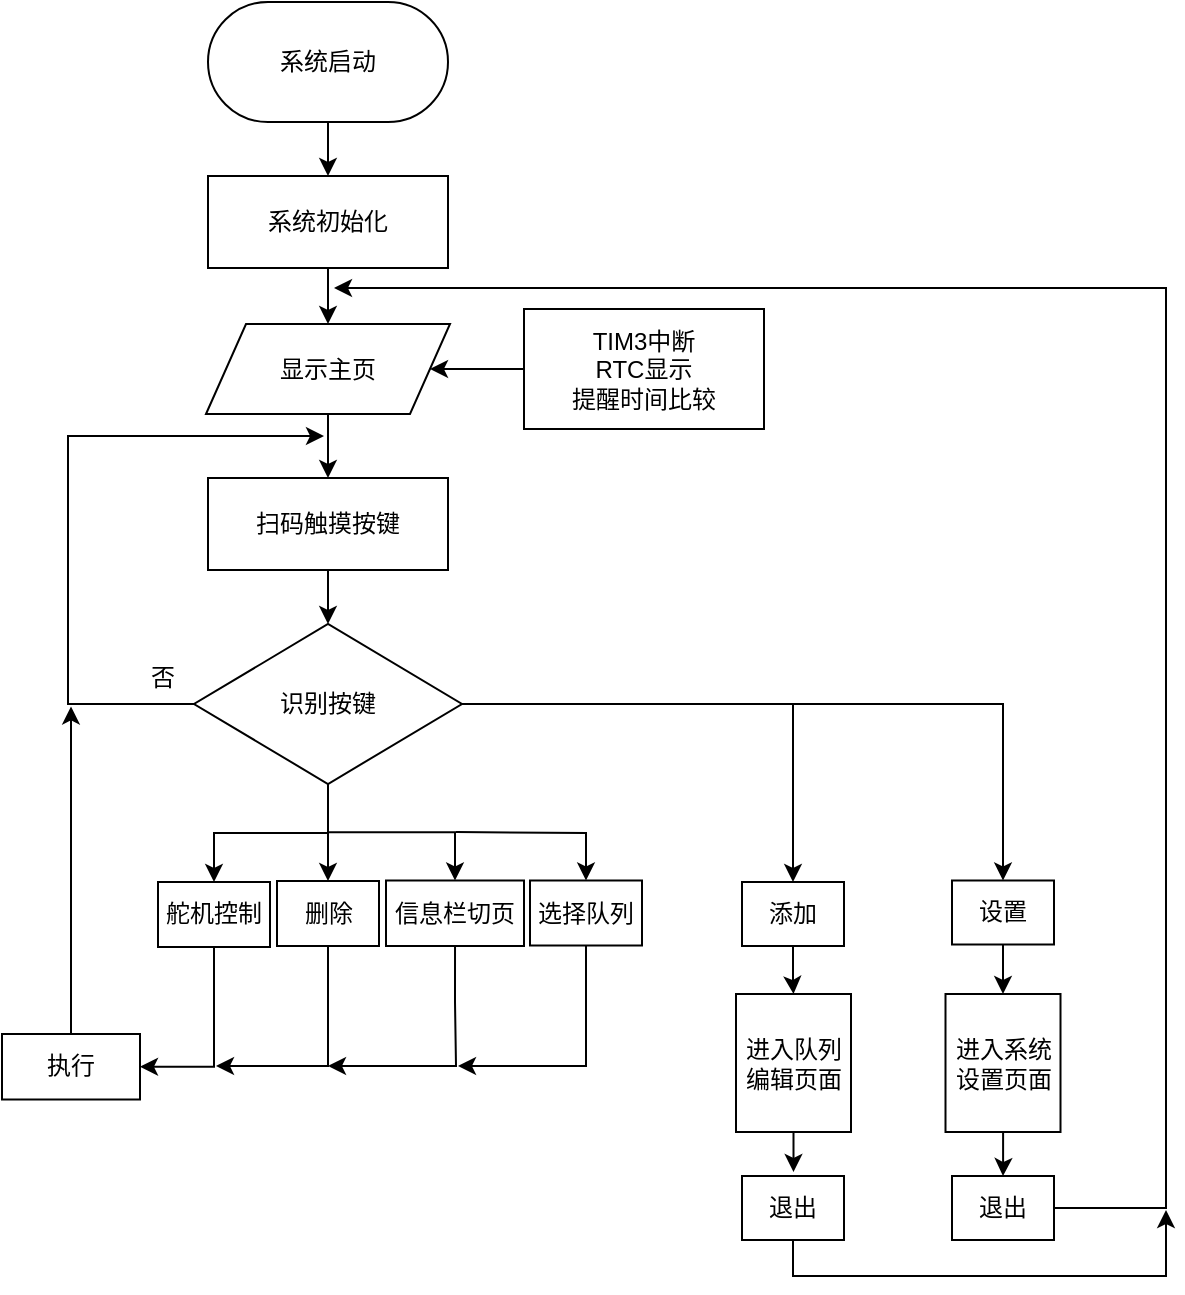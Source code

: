<mxfile version="18.0.1" type="github"><diagram id="2TOMzhWKS7lc-mk19gsF" name="Page-1"><mxGraphModel dx="1008" dy="522" grid="0" gridSize="10" guides="1" tooltips="1" connect="1" arrows="1" fold="1" page="1" pageScale="1" pageWidth="827" pageHeight="1169" background="none" math="0" shadow="0"><root><mxCell id="0"/><mxCell id="1" parent="0"/><mxCell id="M9SmznFxhMItXkXDwy1l-38" value="" style="edgeStyle=orthogonalEdgeStyle;rounded=0;orthogonalLoop=1;jettySize=auto;html=1;" edge="1" parent="1" source="M9SmznFxhMItXkXDwy1l-36" target="M9SmznFxhMItXkXDwy1l-37"><mxGeometry relative="1" as="geometry"/></mxCell><mxCell id="M9SmznFxhMItXkXDwy1l-36" value="系统启动" style="rounded=1;whiteSpace=wrap;html=1;gradientColor=none;arcSize=50;" vertex="1" parent="1"><mxGeometry x="207" y="121" width="120" height="60" as="geometry"/></mxCell><mxCell id="M9SmznFxhMItXkXDwy1l-45" style="edgeStyle=orthogonalEdgeStyle;rounded=0;orthogonalLoop=1;jettySize=auto;html=1;entryX=0.5;entryY=0;entryDx=0;entryDy=0;" edge="1" parent="1" source="M9SmznFxhMItXkXDwy1l-37" target="M9SmznFxhMItXkXDwy1l-43"><mxGeometry relative="1" as="geometry"/></mxCell><mxCell id="M9SmznFxhMItXkXDwy1l-37" value="系统初始化" style="whiteSpace=wrap;html=1;rounded=1;gradientColor=none;arcSize=0;" vertex="1" parent="1"><mxGeometry x="207" y="208" width="120" height="46" as="geometry"/></mxCell><mxCell id="M9SmznFxhMItXkXDwy1l-48" value="" style="edgeStyle=orthogonalEdgeStyle;rounded=0;orthogonalLoop=1;jettySize=auto;html=1;" edge="1" parent="1" source="M9SmznFxhMItXkXDwy1l-41" target="M9SmznFxhMItXkXDwy1l-47"><mxGeometry relative="1" as="geometry"/></mxCell><mxCell id="M9SmznFxhMItXkXDwy1l-41" value="扫码触摸按键" style="whiteSpace=wrap;html=1;rounded=1;gradientColor=none;arcSize=0;" vertex="1" parent="1"><mxGeometry x="207" y="359" width="120" height="46" as="geometry"/></mxCell><mxCell id="M9SmznFxhMItXkXDwy1l-46" value="" style="edgeStyle=orthogonalEdgeStyle;rounded=0;orthogonalLoop=1;jettySize=auto;html=1;" edge="1" parent="1" source="M9SmznFxhMItXkXDwy1l-43" target="M9SmznFxhMItXkXDwy1l-41"><mxGeometry relative="1" as="geometry"/></mxCell><mxCell id="M9SmznFxhMItXkXDwy1l-43" value="显示主页" style="shape=parallelogram;perimeter=parallelogramPerimeter;whiteSpace=wrap;html=1;fixedSize=1;gradientColor=none;" vertex="1" parent="1"><mxGeometry x="206" y="282" width="122" height="45" as="geometry"/></mxCell><mxCell id="M9SmznFxhMItXkXDwy1l-50" style="edgeStyle=orthogonalEdgeStyle;rounded=0;orthogonalLoop=1;jettySize=auto;html=1;" edge="1" parent="1" source="M9SmznFxhMItXkXDwy1l-47"><mxGeometry relative="1" as="geometry"><mxPoint x="265" y="338" as="targetPoint"/><Array as="points"><mxPoint x="137" y="472"/><mxPoint x="137" y="338"/></Array></mxGeometry></mxCell><mxCell id="M9SmznFxhMItXkXDwy1l-52" style="edgeStyle=orthogonalEdgeStyle;rounded=0;orthogonalLoop=1;jettySize=auto;html=1;entryX=0.5;entryY=0;entryDx=0;entryDy=0;" edge="1" parent="1" source="M9SmznFxhMItXkXDwy1l-47" target="M9SmznFxhMItXkXDwy1l-57"><mxGeometry relative="1" as="geometry"><mxPoint x="267" y="560.833" as="targetPoint"/></mxGeometry></mxCell><mxCell id="M9SmznFxhMItXkXDwy1l-53" style="edgeStyle=orthogonalEdgeStyle;rounded=0;orthogonalLoop=1;jettySize=auto;html=1;entryX=0.5;entryY=0;entryDx=0;entryDy=0;" edge="1" parent="1" source="M9SmznFxhMItXkXDwy1l-47" target="M9SmznFxhMItXkXDwy1l-58"><mxGeometry relative="1" as="geometry"><mxPoint x="231" y="559" as="targetPoint"/></mxGeometry></mxCell><mxCell id="M9SmznFxhMItXkXDwy1l-54" style="edgeStyle=orthogonalEdgeStyle;rounded=0;orthogonalLoop=1;jettySize=auto;html=1;entryX=0.5;entryY=0;entryDx=0;entryDy=0;" edge="1" parent="1" source="M9SmznFxhMItXkXDwy1l-47" target="M9SmznFxhMItXkXDwy1l-60"><mxGeometry relative="1" as="geometry"><mxPoint x="306.667" y="558.833" as="targetPoint"/></mxGeometry></mxCell><mxCell id="M9SmznFxhMItXkXDwy1l-61" style="edgeStyle=orthogonalEdgeStyle;rounded=0;orthogonalLoop=1;jettySize=auto;html=1;entryX=0.5;entryY=0;entryDx=0;entryDy=0;" edge="1" parent="1" source="M9SmznFxhMItXkXDwy1l-47" target="M9SmznFxhMItXkXDwy1l-56"><mxGeometry relative="1" as="geometry"><mxPoint x="224.379" y="574.69" as="targetPoint"/></mxGeometry></mxCell><mxCell id="M9SmznFxhMItXkXDwy1l-63" style="edgeStyle=orthogonalEdgeStyle;rounded=0;orthogonalLoop=1;jettySize=auto;html=1;entryX=0.5;entryY=0;entryDx=0;entryDy=0;" edge="1" parent="1" source="M9SmznFxhMItXkXDwy1l-47" target="M9SmznFxhMItXkXDwy1l-59"><mxGeometry relative="1" as="geometry"/></mxCell><mxCell id="M9SmznFxhMItXkXDwy1l-79" style="edgeStyle=orthogonalEdgeStyle;rounded=0;orthogonalLoop=1;jettySize=auto;html=1;entryX=0.5;entryY=0;entryDx=0;entryDy=0;" edge="1" parent="1" target="M9SmznFxhMItXkXDwy1l-77"><mxGeometry relative="1" as="geometry"><mxPoint x="331" y="536" as="sourcePoint"/><mxPoint x="397" y="559" as="targetPoint"/></mxGeometry></mxCell><mxCell id="M9SmznFxhMItXkXDwy1l-47" value="识别按键" style="rhombus;whiteSpace=wrap;html=1;rounded=1;gradientColor=none;arcSize=0;" vertex="1" parent="1"><mxGeometry x="200" y="432" width="134" height="80" as="geometry"/></mxCell><mxCell id="M9SmznFxhMItXkXDwy1l-51" value="否" style="text;html=1;align=center;verticalAlign=middle;resizable=0;points=[];autosize=1;strokeColor=none;fillColor=none;" vertex="1" parent="1"><mxGeometry x="173" y="450" width="22" height="18" as="geometry"/></mxCell><mxCell id="M9SmznFxhMItXkXDwy1l-90" style="edgeStyle=orthogonalEdgeStyle;rounded=0;orthogonalLoop=1;jettySize=auto;html=1;startArrow=none;startFill=0;" edge="1" parent="1" source="M9SmznFxhMItXkXDwy1l-55"><mxGeometry relative="1" as="geometry"><mxPoint x="499.75" y="706.125" as="targetPoint"/></mxGeometry></mxCell><mxCell id="M9SmznFxhMItXkXDwy1l-55" value="进入队列编辑页面" style="rounded=0;whiteSpace=wrap;html=1;gradientColor=none;" vertex="1" parent="1"><mxGeometry x="471" y="617" width="57.5" height="69" as="geometry"/></mxCell><mxCell id="M9SmznFxhMItXkXDwy1l-64" style="edgeStyle=orthogonalEdgeStyle;rounded=0;orthogonalLoop=1;jettySize=auto;html=1;entryX=0.5;entryY=0;entryDx=0;entryDy=0;" edge="1" parent="1" source="M9SmznFxhMItXkXDwy1l-56" target="M9SmznFxhMItXkXDwy1l-55"><mxGeometry relative="1" as="geometry"/></mxCell><mxCell id="M9SmznFxhMItXkXDwy1l-56" value="添加" style="rounded=0;whiteSpace=wrap;html=1;gradientColor=none;" vertex="1" parent="1"><mxGeometry x="474" y="561" width="51" height="32" as="geometry"/></mxCell><mxCell id="M9SmznFxhMItXkXDwy1l-78" style="edgeStyle=orthogonalEdgeStyle;rounded=0;orthogonalLoop=1;jettySize=auto;html=1;" edge="1" parent="1" source="M9SmznFxhMItXkXDwy1l-57"><mxGeometry relative="1" as="geometry"><mxPoint x="211" y="653" as="targetPoint"/><Array as="points"><mxPoint x="267" y="653"/></Array></mxGeometry></mxCell><mxCell id="M9SmznFxhMItXkXDwy1l-57" value="删除" style="rounded=0;whiteSpace=wrap;html=1;gradientColor=none;" vertex="1" parent="1"><mxGeometry x="241.5" y="560.5" width="51" height="32.5" as="geometry"/></mxCell><mxCell id="M9SmznFxhMItXkXDwy1l-66" style="edgeStyle=orthogonalEdgeStyle;rounded=0;orthogonalLoop=1;jettySize=auto;html=1;entryX=0.5;entryY=0;entryDx=0;entryDy=0;" edge="1" parent="1" source="M9SmznFxhMItXkXDwy1l-58" target="M9SmznFxhMItXkXDwy1l-65"><mxGeometry relative="1" as="geometry"/></mxCell><mxCell id="M9SmznFxhMItXkXDwy1l-58" value="设置" style="rounded=0;whiteSpace=wrap;html=1;gradientColor=none;" vertex="1" parent="1"><mxGeometry x="579" y="560.25" width="51" height="32" as="geometry"/></mxCell><mxCell id="M9SmznFxhMItXkXDwy1l-71" style="edgeStyle=orthogonalEdgeStyle;rounded=0;orthogonalLoop=1;jettySize=auto;html=1;entryX=1;entryY=0.5;entryDx=0;entryDy=0;" edge="1" parent="1" source="M9SmznFxhMItXkXDwy1l-59" target="M9SmznFxhMItXkXDwy1l-70"><mxGeometry relative="1" as="geometry"><mxPoint x="210" y="654" as="targetPoint"/><Array as="points"><mxPoint x="210" y="654"/></Array></mxGeometry></mxCell><mxCell id="M9SmznFxhMItXkXDwy1l-59" value="舵机控制" style="rounded=0;whiteSpace=wrap;html=1;gradientColor=none;" vertex="1" parent="1"><mxGeometry x="182" y="561" width="56" height="32.5" as="geometry"/></mxCell><mxCell id="M9SmznFxhMItXkXDwy1l-80" style="edgeStyle=orthogonalEdgeStyle;rounded=0;orthogonalLoop=1;jettySize=auto;html=1;" edge="1" parent="1"><mxGeometry relative="1" as="geometry"><mxPoint x="267" y="653" as="targetPoint"/><mxPoint x="330.517" y="591.0" as="sourcePoint"/><Array as="points"><mxPoint x="331" y="621"/><mxPoint x="331" y="651"/></Array></mxGeometry></mxCell><mxCell id="M9SmznFxhMItXkXDwy1l-60" value="信息栏切页" style="rounded=0;whiteSpace=wrap;html=1;gradientColor=none;" vertex="1" parent="1"><mxGeometry x="296" y="560.25" width="69" height="32.75" as="geometry"/></mxCell><mxCell id="M9SmznFxhMItXkXDwy1l-92" style="edgeStyle=orthogonalEdgeStyle;rounded=0;orthogonalLoop=1;jettySize=auto;html=1;entryX=0.5;entryY=0;entryDx=0;entryDy=0;startArrow=none;startFill=0;" edge="1" parent="1" source="M9SmznFxhMItXkXDwy1l-65" target="M9SmznFxhMItXkXDwy1l-91"><mxGeometry relative="1" as="geometry"/></mxCell><mxCell id="M9SmznFxhMItXkXDwy1l-65" value="进入系统设置页面" style="rounded=0;whiteSpace=wrap;html=1;gradientColor=none;" vertex="1" parent="1"><mxGeometry x="575.75" y="617" width="57.5" height="69" as="geometry"/></mxCell><mxCell id="M9SmznFxhMItXkXDwy1l-73" style="edgeStyle=orthogonalEdgeStyle;rounded=0;orthogonalLoop=1;jettySize=auto;html=1;" edge="1" parent="1" source="M9SmznFxhMItXkXDwy1l-70"><mxGeometry relative="1" as="geometry"><mxPoint x="138.5" y="473.207" as="targetPoint"/></mxGeometry></mxCell><mxCell id="M9SmznFxhMItXkXDwy1l-70" value="执行" style="rounded=0;whiteSpace=wrap;html=1;gradientColor=none;" vertex="1" parent="1"><mxGeometry x="104" y="637" width="69" height="32.75" as="geometry"/></mxCell><mxCell id="M9SmznFxhMItXkXDwy1l-81" style="edgeStyle=orthogonalEdgeStyle;rounded=0;orthogonalLoop=1;jettySize=auto;html=1;startArrow=none;startFill=0;exitX=0.5;exitY=1;exitDx=0;exitDy=0;" edge="1" parent="1" source="M9SmznFxhMItXkXDwy1l-77"><mxGeometry relative="1" as="geometry"><mxPoint x="332" y="653" as="targetPoint"/><mxPoint x="396.034" y="595.75" as="sourcePoint"/><Array as="points"><mxPoint x="396" y="653"/></Array></mxGeometry></mxCell><mxCell id="M9SmznFxhMItXkXDwy1l-77" value="选择队列" style="rounded=0;whiteSpace=wrap;html=1;gradientColor=none;" vertex="1" parent="1"><mxGeometry x="368" y="560.25" width="56" height="32.5" as="geometry"/></mxCell><mxCell id="M9SmznFxhMItXkXDwy1l-87" style="edgeStyle=orthogonalEdgeStyle;rounded=0;orthogonalLoop=1;jettySize=auto;html=1;entryX=1;entryY=0.5;entryDx=0;entryDy=0;startArrow=none;startFill=0;" edge="1" parent="1" source="M9SmznFxhMItXkXDwy1l-84" target="M9SmznFxhMItXkXDwy1l-43"><mxGeometry relative="1" as="geometry"/></mxCell><mxCell id="M9SmznFxhMItXkXDwy1l-84" value="TIM3中断&lt;br&gt;RTC显示&lt;br&gt;提醒时间比较" style="rounded=0;whiteSpace=wrap;html=1;gradientColor=none;" vertex="1" parent="1"><mxGeometry x="365" y="274.5" width="120" height="60" as="geometry"/></mxCell><mxCell id="M9SmznFxhMItXkXDwy1l-95" style="edgeStyle=elbowEdgeStyle;rounded=0;orthogonalLoop=1;jettySize=auto;html=1;startArrow=none;startFill=0;elbow=vertical;" edge="1" parent="1" source="M9SmznFxhMItXkXDwy1l-89"><mxGeometry relative="1" as="geometry"><mxPoint x="686" y="725" as="targetPoint"/><Array as="points"><mxPoint x="593" y="758"/></Array></mxGeometry></mxCell><mxCell id="M9SmznFxhMItXkXDwy1l-89" value="退出" style="rounded=0;whiteSpace=wrap;html=1;gradientColor=none;" vertex="1" parent="1"><mxGeometry x="474" y="708" width="51" height="32" as="geometry"/></mxCell><mxCell id="M9SmznFxhMItXkXDwy1l-94" style="edgeStyle=orthogonalEdgeStyle;rounded=0;orthogonalLoop=1;jettySize=auto;html=1;startArrow=none;startFill=0;" edge="1" parent="1" source="M9SmznFxhMItXkXDwy1l-91"><mxGeometry relative="1" as="geometry"><mxPoint x="270" y="264" as="targetPoint"/><Array as="points"><mxPoint x="686" y="724"/><mxPoint x="686" y="264"/></Array></mxGeometry></mxCell><mxCell id="M9SmznFxhMItXkXDwy1l-91" value="退出" style="rounded=0;whiteSpace=wrap;html=1;gradientColor=none;" vertex="1" parent="1"><mxGeometry x="579" y="708" width="51" height="32" as="geometry"/></mxCell></root></mxGraphModel></diagram></mxfile>